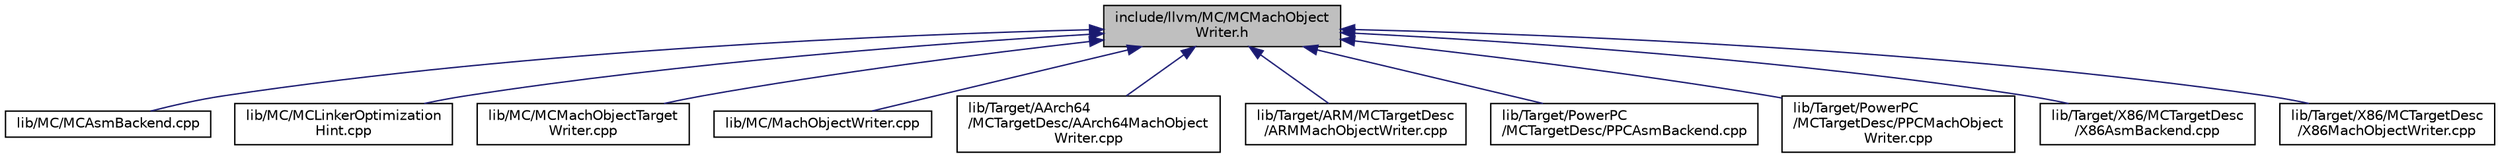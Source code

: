 digraph "include/llvm/MC/MCMachObjectWriter.h"
{
 // LATEX_PDF_SIZE
  bgcolor="transparent";
  edge [fontname="Helvetica",fontsize="10",labelfontname="Helvetica",labelfontsize="10"];
  node [fontname="Helvetica",fontsize="10",shape="box"];
  Node1 [label="include/llvm/MC/MCMachObject\lWriter.h",height=0.2,width=0.4,color="black", fillcolor="grey75", style="filled", fontcolor="black",tooltip=" "];
  Node1 -> Node2 [dir="back",color="midnightblue",fontsize="10",style="solid",fontname="Helvetica"];
  Node2 [label="lib/MC/MCAsmBackend.cpp",height=0.2,width=0.4,color="black",URL="$MCAsmBackend_8cpp.html",tooltip=" "];
  Node1 -> Node3 [dir="back",color="midnightblue",fontsize="10",style="solid",fontname="Helvetica"];
  Node3 [label="lib/MC/MCLinkerOptimization\lHint.cpp",height=0.2,width=0.4,color="black",URL="$MCLinkerOptimizationHint_8cpp.html",tooltip=" "];
  Node1 -> Node4 [dir="back",color="midnightblue",fontsize="10",style="solid",fontname="Helvetica"];
  Node4 [label="lib/MC/MCMachObjectTarget\lWriter.cpp",height=0.2,width=0.4,color="black",URL="$MCMachObjectTargetWriter_8cpp.html",tooltip=" "];
  Node1 -> Node5 [dir="back",color="midnightblue",fontsize="10",style="solid",fontname="Helvetica"];
  Node5 [label="lib/MC/MachObjectWriter.cpp",height=0.2,width=0.4,color="black",URL="$MachObjectWriter_8cpp.html",tooltip=" "];
  Node1 -> Node6 [dir="back",color="midnightblue",fontsize="10",style="solid",fontname="Helvetica"];
  Node6 [label="lib/Target/AArch64\l/MCTargetDesc/AArch64MachObject\lWriter.cpp",height=0.2,width=0.4,color="black",URL="$AArch64MachObjectWriter_8cpp.html",tooltip=" "];
  Node1 -> Node7 [dir="back",color="midnightblue",fontsize="10",style="solid",fontname="Helvetica"];
  Node7 [label="lib/Target/ARM/MCTargetDesc\l/ARMMachObjectWriter.cpp",height=0.2,width=0.4,color="black",URL="$ARMMachObjectWriter_8cpp.html",tooltip=" "];
  Node1 -> Node8 [dir="back",color="midnightblue",fontsize="10",style="solid",fontname="Helvetica"];
  Node8 [label="lib/Target/PowerPC\l/MCTargetDesc/PPCAsmBackend.cpp",height=0.2,width=0.4,color="black",URL="$PPCAsmBackend_8cpp.html",tooltip=" "];
  Node1 -> Node9 [dir="back",color="midnightblue",fontsize="10",style="solid",fontname="Helvetica"];
  Node9 [label="lib/Target/PowerPC\l/MCTargetDesc/PPCMachObject\lWriter.cpp",height=0.2,width=0.4,color="black",URL="$PPCMachObjectWriter_8cpp.html",tooltip=" "];
  Node1 -> Node10 [dir="back",color="midnightblue",fontsize="10",style="solid",fontname="Helvetica"];
  Node10 [label="lib/Target/X86/MCTargetDesc\l/X86AsmBackend.cpp",height=0.2,width=0.4,color="black",URL="$X86AsmBackend_8cpp.html",tooltip=" "];
  Node1 -> Node11 [dir="back",color="midnightblue",fontsize="10",style="solid",fontname="Helvetica"];
  Node11 [label="lib/Target/X86/MCTargetDesc\l/X86MachObjectWriter.cpp",height=0.2,width=0.4,color="black",URL="$X86MachObjectWriter_8cpp.html",tooltip=" "];
}
